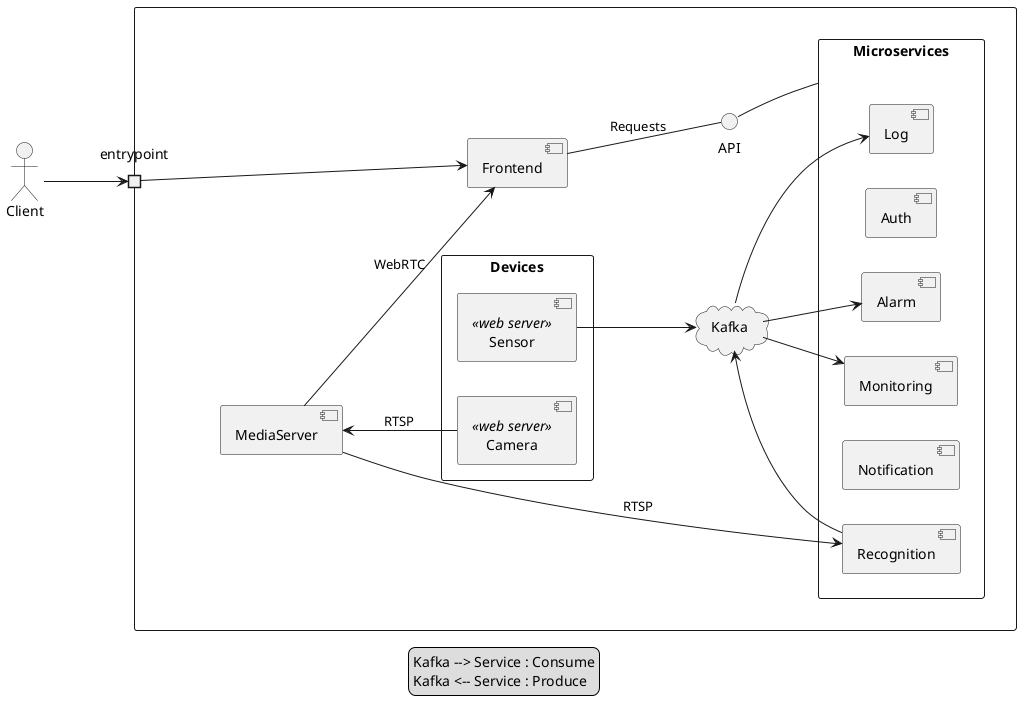 @startuml

left to right direction

'rectangle {
'    component Monitoring1 <<service>>
'    database Monitoring1DB
'    Monitoring1 --> Monitoring1DB : save
'}

rectangle {
    portin entrypoint

cloud Kafka

rectangle Microservices {
    component Monitoring
    component Auth
    component Alarm
    component Log

    component Notification
    component Recognition

}
component MediaServer
component Frontend
rectangle "Devices" {
    component Sensor <<web server>>
    component Camera <<web server>>
}
interface API
Microservices -up- API
Frontend -- API : Requests


Kafka <-- Recognition
Kafka --> Monitoring
Kafka --> Log
Kafka --> Alarm
Kafka <-up- Sensor

MediaServer <-- Camera : RTSP
MediaServer --> Frontend: WebRTC
MediaServer --> Recognition: RTSP
}

actor Client
Client --> entrypoint
entrypoint --> Frontend

legend
    Kafka --> Service : Consume
    Kafka <-- Service : Produce
end legend


@enduml

